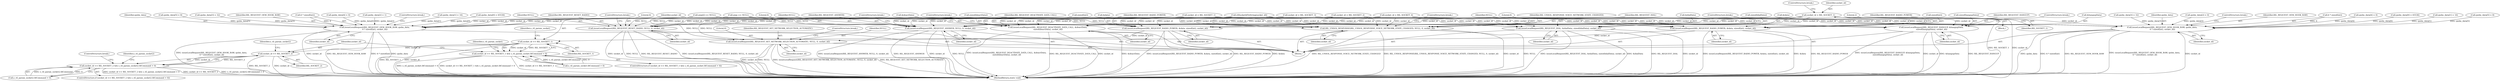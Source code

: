 digraph "0_Android_cd5f15f588a5d27e99ba12f057245bfe507f8c42@API" {
"1000344" [label="(Call,socket_id = RIL_SOCKET_1)"];
"1000377" [label="(Call,issueLocalRequest(RIL_REQUEST_RESET_RADIO, NULL, 0, socket_id))"];
"1000389" [label="(Call,issueLocalRequest(RIL_REQUEST_RADIO_POWER, &data, sizeof(int), socket_id))"];
"1000398" [label="(Call,socket_id == RIL_SOCKET_1)"];
"1000397" [label="(Call,socket_id == RIL_SOCKET_1 && s_ril_param_socket.fdCommand > 0)"];
"1000420" [label="(Call,socket_id == RIL_SOCKET_2)"];
"1000419" [label="(Call,socket_id == RIL_SOCKET_2 && s_ril_param_socket2.fdCommand > 0)"];
"1000443" [label="(Call,RIL_UNSOL_RESPONSE(RIL_UNSOL_RESPONSE_VOICE_NETWORK_STATE_CHANGED, NULL, 0, socket_id))"];
"1000482" [label="(Call,issueLocalRequest(RIL_REQUEST_OEM_HOOK_RAW, qxdm_data,\n 6 * sizeof(int), socket_id))"];
"1000524" [label="(Call,issueLocalRequest(RIL_REQUEST_OEM_HOOK_RAW, qxdm_data,\n 6 * sizeof(int), socket_id))"];
"1000539" [label="(Call,issueLocalRequest(RIL_REQUEST_RADIO_POWER, &data, sizeof(int), socket_id))"];
"1000548" [label="(Call,issueLocalRequest(RIL_REQUEST_SET_NETWORK_SELECTION_AUTOMATIC, NULL, 0, socket_id))"];
"1000557" [label="(Call,issueLocalRequest(RIL_REQUEST_DEACTIVATE_DATA_CALL, &deactData,\n sizeof(deactData), socket_id))"];
"1000596" [label="(Call,issueLocalRequest(RIL_REQUEST_DIAL, &dialData, sizeof(dialData), socket_id))"];
"1000607" [label="(Call,issueLocalRequest(RIL_REQUEST_ANSWER, NULL, 0, socket_id))"];
"1000616" [label="(Call,issueLocalRequest(RIL_REQUEST_HANGUP, &hangupData,\n sizeof(hangupData), socket_id))"];
"1000596" [label="(Call,issueLocalRequest(RIL_REQUEST_DIAL, &dialData, sizeof(dialData), socket_id))"];
"1000541" [label="(Call,&data)"];
"1000603" [label="(ControlStructure,break;)"];
"1000482" [label="(Call,issueLocalRequest(RIL_REQUEST_OEM_HOOK_RAW, qxdm_data,\n 6 * sizeof(int), socket_id))"];
"1000494" [label="(Call,qxdm_data[0] = 65536)"];
"1000452" [label="(Call,qxdm_data[0] = 65536)"];
"1000347" [label="(ControlStructure,break;)"];
"1000547" [label="(Literal,2)"];
"1000484" [label="(Identifier,qxdm_data)"];
"1000489" [label="(Identifier,socket_id)"];
"1000344" [label="(Call,socket_id = RIL_SOCKET_1)"];
"1000540" [label="(Identifier,RIL_REQUEST_RADIO_POWER)"];
"1000524" [label="(Call,issueLocalRequest(RIL_REQUEST_OEM_HOOK_RAW, qxdm_data,\n 6 * sizeof(int), socket_id))"];
"1000543" [label="(Call,sizeof(int))"];
"1000602" [label="(Identifier,socket_id)"];
"1000545" [label="(Identifier,socket_id)"];
"1000609" [label="(Identifier,NULL)"];
"1000499" [label="(Call,qxdm_data[1] = 16)"];
"1000618" [label="(Call,&hangupData)"];
"1000612" [label="(ControlStructure,break;)"];
"1000472" [label="(Call,qxdm_data[4] = 0)"];
"1000422" [label="(Identifier,RIL_SOCKET_2)"];
"1000620" [label="(Call,sizeof(hangupData))"];
"1000561" [label="(Call,sizeof(deactData))"];
"1000550" [label="(Identifier,NULL)"];
"1000616" [label="(Call,issueLocalRequest(RIL_REQUEST_HANGUP, &hangupData,\n sizeof(hangupData), socket_id))"];
"1000381" [label="(Identifier,socket_id)"];
"1000146" [label="(Call,rilSocketIdToString(socket_id))"];
"1000377" [label="(Call,issueLocalRequest(RIL_REQUEST_RESET_RADIO, NULL, 0, socket_id))"];
"1000445" [label="(Identifier,NULL)"];
"1000403" [label="(Identifier,s_ril_param_socket)"];
"1000393" [label="(Call,sizeof(int))"];
"1000446" [label="(Literal,0)"];
"1000398" [label="(Call,socket_id == RIL_SOCKET_1)"];
"1000419" [label="(Call,socket_id == RIL_SOCKET_2 && s_ril_param_socket2.fdCommand > 0)"];
"1000519" [label="(Call,qxdm_data[5] = 8)"];
"1000509" [label="(Call,qxdm_data[3] = 32)"];
"1000203" [label="(Call,args == NULL)"];
"1000551" [label="(Literal,0)"];
"1000462" [label="(Call,qxdm_data[2] = 1)"];
"1000633" [label="(MethodReturn,static void)"];
"1000607" [label="(Call,issueLocalRequest(RIL_REQUEST_ANSWER, NULL, 0, socket_id))"];
"1000617" [label="(Identifier,RIL_REQUEST_HANGUP)"];
"1000490" [label="(ControlStructure,break;)"];
"1000600" [label="(Call,sizeof(dialData))"];
"1000526" [label="(Identifier,qxdm_data)"];
"1000504" [label="(Call,qxdm_data[2] = 0)"];
"1000611" [label="(Identifier,socket_id)"];
"1000532" [label="(ControlStructure,break;)"];
"1000389" [label="(Call,issueLocalRequest(RIL_REQUEST_RADIO_POWER, &data, sizeof(int), socket_id))"];
"1000397" [label="(Call,socket_id == RIL_SOCKET_1 && s_ril_param_socket.fdCommand > 0)"];
"1000345" [label="(Identifier,socket_id)"];
"1000558" [label="(Identifier,RIL_REQUEST_DEACTIVATE_DATA_CALL)"];
"1000380" [label="(Literal,0)"];
"1000395" [label="(Identifier,socket_id)"];
"1000563" [label="(Identifier,socket_id)"];
"1000457" [label="(Call,qxdm_data[1] = 16)"];
"1000444" [label="(Identifier,RIL_UNSOL_RESPONSE_VOICE_NETWORK_STATE_CHANGED)"];
"1000622" [label="(Identifier,socket_id)"];
"1000364" [label="(Call,socket_id = RIL_SOCKET_1)"];
"1000418" [label="(ControlStructure,if (socket_id == RIL_SOCKET_2 && s_ril_param_socket2.fdCommand > 0))"];
"1000379" [label="(Identifier,NULL)"];
"1000400" [label="(Identifier,RIL_SOCKET_1)"];
"1000391" [label="(Call,&data)"];
"1000549" [label="(Identifier,RIL_REQUEST_SET_NETWORK_SELECTION_AUTOMATIC)"];
"1000548" [label="(Call,issueLocalRequest(RIL_REQUEST_SET_NETWORK_SELECTION_AUTOMATIC, NULL, 0, socket_id))"];
"1000539" [label="(Call,issueLocalRequest(RIL_REQUEST_RADIO_POWER, &data, sizeof(int), socket_id))"];
"1000623" [label="(ControlStructure,break;)"];
"1000423" [label="(Call,s_ril_param_socket2.fdCommand > 0)"];
"1000420" [label="(Call,socket_id == RIL_SOCKET_2)"];
"1000431" [label="(Identifier,s_ril_param_socket2)"];
"1000382" [label="(ControlStructure,break;)"];
"1000399" [label="(Identifier,socket_id)"];
"1000608" [label="(Identifier,RIL_REQUEST_ANSWER)"];
"1000390" [label="(Identifier,RIL_REQUEST_RADIO_POWER)"];
"1000349" [label="(Call,socket_id = RIL_SOCKET_2)"];
"1000346" [label="(Identifier,RIL_SOCKET_1)"];
"1000531" [label="(Identifier,socket_id)"];
"1000401" [label="(Call,s_ril_param_socket.fdCommand > 0)"];
"1000597" [label="(Identifier,RIL_REQUEST_DIAL)"];
"1000373" [label="(Block,)"];
"1000525" [label="(Identifier,RIL_REQUEST_OEM_HOOK_RAW)"];
"1000559" [label="(Call,&deactData)"];
"1000598" [label="(Call,&dialData)"];
"1000274" [label="(Call,args[i] == NULL)"];
"1000485" [label="(Call,6 * sizeof(int))"];
"1000448" [label="(ControlStructure,break;)"];
"1000553" [label="(ControlStructure,break;)"];
"1000527" [label="(Call,6 * sizeof(int))"];
"1000514" [label="(Call,qxdm_data[4] = 0)"];
"1000564" [label="(ControlStructure,break;)"];
"1000354" [label="(Call,socket_id = RIL_SOCKET_3)"];
"1000425" [label="(Identifier,s_ril_param_socket2)"];
"1000447" [label="(Identifier,socket_id)"];
"1000342" [label="(Block,)"];
"1000610" [label="(Literal,0)"];
"1000557" [label="(Call,issueLocalRequest(RIL_REQUEST_DEACTIVATE_DATA_CALL, &deactData,\n sizeof(deactData), socket_id))"];
"1000477" [label="(Call,qxdm_data[5] = 8)"];
"1000396" [label="(ControlStructure,if (socket_id == RIL_SOCKET_1 && s_ril_param_socket.fdCommand > 0))"];
"1000467" [label="(Call,qxdm_data[3] = 32)"];
"1000483" [label="(Identifier,RIL_REQUEST_OEM_HOOK_RAW)"];
"1000552" [label="(Identifier,socket_id)"];
"1000359" [label="(Call,socket_id = RIL_SOCKET_4)"];
"1000439" [label="(ControlStructure,break;)"];
"1000378" [label="(Identifier,RIL_REQUEST_RESET_RADIO)"];
"1000409" [label="(Identifier,s_ril_param_socket)"];
"1000421" [label="(Identifier,socket_id)"];
"1000443" [label="(Call,RIL_UNSOL_RESPONSE(RIL_UNSOL_RESPONSE_VOICE_NETWORK_STATE_CHANGED, NULL, 0, socket_id))"];
"1000344" -> "1000342"  [label="AST: "];
"1000344" -> "1000346"  [label="CFG: "];
"1000345" -> "1000344"  [label="AST: "];
"1000346" -> "1000344"  [label="AST: "];
"1000347" -> "1000344"  [label="CFG: "];
"1000344" -> "1000633"  [label="DDG: RIL_SOCKET_1"];
"1000344" -> "1000633"  [label="DDG: socket_id"];
"1000344" -> "1000377"  [label="DDG: socket_id"];
"1000344" -> "1000389"  [label="DDG: socket_id"];
"1000344" -> "1000443"  [label="DDG: socket_id"];
"1000344" -> "1000482"  [label="DDG: socket_id"];
"1000344" -> "1000524"  [label="DDG: socket_id"];
"1000344" -> "1000539"  [label="DDG: socket_id"];
"1000344" -> "1000557"  [label="DDG: socket_id"];
"1000344" -> "1000596"  [label="DDG: socket_id"];
"1000344" -> "1000607"  [label="DDG: socket_id"];
"1000344" -> "1000616"  [label="DDG: socket_id"];
"1000377" -> "1000373"  [label="AST: "];
"1000377" -> "1000381"  [label="CFG: "];
"1000378" -> "1000377"  [label="AST: "];
"1000379" -> "1000377"  [label="AST: "];
"1000380" -> "1000377"  [label="AST: "];
"1000381" -> "1000377"  [label="AST: "];
"1000382" -> "1000377"  [label="CFG: "];
"1000377" -> "1000633"  [label="DDG: issueLocalRequest(RIL_REQUEST_RESET_RADIO, NULL, 0, socket_id)"];
"1000377" -> "1000633"  [label="DDG: NULL"];
"1000377" -> "1000633"  [label="DDG: RIL_REQUEST_RESET_RADIO"];
"1000377" -> "1000633"  [label="DDG: socket_id"];
"1000274" -> "1000377"  [label="DDG: NULL"];
"1000203" -> "1000377"  [label="DDG: NULL"];
"1000364" -> "1000377"  [label="DDG: socket_id"];
"1000349" -> "1000377"  [label="DDG: socket_id"];
"1000359" -> "1000377"  [label="DDG: socket_id"];
"1000146" -> "1000377"  [label="DDG: socket_id"];
"1000354" -> "1000377"  [label="DDG: socket_id"];
"1000389" -> "1000373"  [label="AST: "];
"1000389" -> "1000395"  [label="CFG: "];
"1000390" -> "1000389"  [label="AST: "];
"1000391" -> "1000389"  [label="AST: "];
"1000393" -> "1000389"  [label="AST: "];
"1000395" -> "1000389"  [label="AST: "];
"1000399" -> "1000389"  [label="CFG: "];
"1000389" -> "1000633"  [label="DDG: issueLocalRequest(RIL_REQUEST_RADIO_POWER, &data, sizeof(int), socket_id)"];
"1000389" -> "1000633"  [label="DDG: RIL_REQUEST_RADIO_POWER"];
"1000389" -> "1000633"  [label="DDG: &data"];
"1000364" -> "1000389"  [label="DDG: socket_id"];
"1000349" -> "1000389"  [label="DDG: socket_id"];
"1000359" -> "1000389"  [label="DDG: socket_id"];
"1000146" -> "1000389"  [label="DDG: socket_id"];
"1000354" -> "1000389"  [label="DDG: socket_id"];
"1000389" -> "1000398"  [label="DDG: socket_id"];
"1000398" -> "1000397"  [label="AST: "];
"1000398" -> "1000400"  [label="CFG: "];
"1000399" -> "1000398"  [label="AST: "];
"1000400" -> "1000398"  [label="AST: "];
"1000403" -> "1000398"  [label="CFG: "];
"1000397" -> "1000398"  [label="CFG: "];
"1000398" -> "1000633"  [label="DDG: RIL_SOCKET_1"];
"1000398" -> "1000633"  [label="DDG: socket_id"];
"1000398" -> "1000397"  [label="DDG: socket_id"];
"1000398" -> "1000397"  [label="DDG: RIL_SOCKET_1"];
"1000398" -> "1000420"  [label="DDG: socket_id"];
"1000397" -> "1000396"  [label="AST: "];
"1000397" -> "1000401"  [label="CFG: "];
"1000401" -> "1000397"  [label="AST: "];
"1000409" -> "1000397"  [label="CFG: "];
"1000421" -> "1000397"  [label="CFG: "];
"1000397" -> "1000633"  [label="DDG: socket_id == RIL_SOCKET_1 && s_ril_param_socket.fdCommand > 0"];
"1000397" -> "1000633"  [label="DDG: socket_id == RIL_SOCKET_1"];
"1000397" -> "1000633"  [label="DDG: s_ril_param_socket.fdCommand > 0"];
"1000401" -> "1000397"  [label="DDG: s_ril_param_socket.fdCommand"];
"1000401" -> "1000397"  [label="DDG: 0"];
"1000420" -> "1000419"  [label="AST: "];
"1000420" -> "1000422"  [label="CFG: "];
"1000421" -> "1000420"  [label="AST: "];
"1000422" -> "1000420"  [label="AST: "];
"1000425" -> "1000420"  [label="CFG: "];
"1000419" -> "1000420"  [label="CFG: "];
"1000420" -> "1000633"  [label="DDG: RIL_SOCKET_2"];
"1000420" -> "1000633"  [label="DDG: socket_id"];
"1000420" -> "1000419"  [label="DDG: socket_id"];
"1000420" -> "1000419"  [label="DDG: RIL_SOCKET_2"];
"1000419" -> "1000418"  [label="AST: "];
"1000419" -> "1000423"  [label="CFG: "];
"1000423" -> "1000419"  [label="AST: "];
"1000431" -> "1000419"  [label="CFG: "];
"1000439" -> "1000419"  [label="CFG: "];
"1000419" -> "1000633"  [label="DDG: socket_id == RIL_SOCKET_2"];
"1000419" -> "1000633"  [label="DDG: s_ril_param_socket2.fdCommand > 0"];
"1000419" -> "1000633"  [label="DDG: socket_id == RIL_SOCKET_2 && s_ril_param_socket2.fdCommand > 0"];
"1000423" -> "1000419"  [label="DDG: s_ril_param_socket2.fdCommand"];
"1000423" -> "1000419"  [label="DDG: 0"];
"1000443" -> "1000373"  [label="AST: "];
"1000443" -> "1000447"  [label="CFG: "];
"1000444" -> "1000443"  [label="AST: "];
"1000445" -> "1000443"  [label="AST: "];
"1000446" -> "1000443"  [label="AST: "];
"1000447" -> "1000443"  [label="AST: "];
"1000448" -> "1000443"  [label="CFG: "];
"1000443" -> "1000633"  [label="DDG: RIL_UNSOL_RESPONSE(RIL_UNSOL_RESPONSE_VOICE_NETWORK_STATE_CHANGED, NULL, 0, socket_id)"];
"1000443" -> "1000633"  [label="DDG: socket_id"];
"1000443" -> "1000633"  [label="DDG: NULL"];
"1000443" -> "1000633"  [label="DDG: RIL_UNSOL_RESPONSE_VOICE_NETWORK_STATE_CHANGED"];
"1000274" -> "1000443"  [label="DDG: NULL"];
"1000203" -> "1000443"  [label="DDG: NULL"];
"1000364" -> "1000443"  [label="DDG: socket_id"];
"1000349" -> "1000443"  [label="DDG: socket_id"];
"1000359" -> "1000443"  [label="DDG: socket_id"];
"1000146" -> "1000443"  [label="DDG: socket_id"];
"1000354" -> "1000443"  [label="DDG: socket_id"];
"1000482" -> "1000373"  [label="AST: "];
"1000482" -> "1000489"  [label="CFG: "];
"1000483" -> "1000482"  [label="AST: "];
"1000484" -> "1000482"  [label="AST: "];
"1000485" -> "1000482"  [label="AST: "];
"1000489" -> "1000482"  [label="AST: "];
"1000490" -> "1000482"  [label="CFG: "];
"1000482" -> "1000633"  [label="DDG: socket_id"];
"1000482" -> "1000633"  [label="DDG: RIL_REQUEST_OEM_HOOK_RAW"];
"1000482" -> "1000633"  [label="DDG: 6 * sizeof(int)"];
"1000482" -> "1000633"  [label="DDG: qxdm_data"];
"1000482" -> "1000633"  [label="DDG: issueLocalRequest(RIL_REQUEST_OEM_HOOK_RAW, qxdm_data,\n 6 * sizeof(int), socket_id)"];
"1000467" -> "1000482"  [label="DDG: qxdm_data[3]"];
"1000462" -> "1000482"  [label="DDG: qxdm_data[2]"];
"1000452" -> "1000482"  [label="DDG: qxdm_data[0]"];
"1000472" -> "1000482"  [label="DDG: qxdm_data[4]"];
"1000457" -> "1000482"  [label="DDG: qxdm_data[1]"];
"1000477" -> "1000482"  [label="DDG: qxdm_data[5]"];
"1000485" -> "1000482"  [label="DDG: 6"];
"1000364" -> "1000482"  [label="DDG: socket_id"];
"1000349" -> "1000482"  [label="DDG: socket_id"];
"1000359" -> "1000482"  [label="DDG: socket_id"];
"1000146" -> "1000482"  [label="DDG: socket_id"];
"1000354" -> "1000482"  [label="DDG: socket_id"];
"1000524" -> "1000373"  [label="AST: "];
"1000524" -> "1000531"  [label="CFG: "];
"1000525" -> "1000524"  [label="AST: "];
"1000526" -> "1000524"  [label="AST: "];
"1000527" -> "1000524"  [label="AST: "];
"1000531" -> "1000524"  [label="AST: "];
"1000532" -> "1000524"  [label="CFG: "];
"1000524" -> "1000633"  [label="DDG: RIL_REQUEST_OEM_HOOK_RAW"];
"1000524" -> "1000633"  [label="DDG: issueLocalRequest(RIL_REQUEST_OEM_HOOK_RAW, qxdm_data,\n 6 * sizeof(int), socket_id)"];
"1000524" -> "1000633"  [label="DDG: socket_id"];
"1000524" -> "1000633"  [label="DDG: qxdm_data"];
"1000524" -> "1000633"  [label="DDG: 6 * sizeof(int)"];
"1000519" -> "1000524"  [label="DDG: qxdm_data[5]"];
"1000514" -> "1000524"  [label="DDG: qxdm_data[4]"];
"1000494" -> "1000524"  [label="DDG: qxdm_data[0]"];
"1000499" -> "1000524"  [label="DDG: qxdm_data[1]"];
"1000504" -> "1000524"  [label="DDG: qxdm_data[2]"];
"1000509" -> "1000524"  [label="DDG: qxdm_data[3]"];
"1000527" -> "1000524"  [label="DDG: 6"];
"1000364" -> "1000524"  [label="DDG: socket_id"];
"1000349" -> "1000524"  [label="DDG: socket_id"];
"1000359" -> "1000524"  [label="DDG: socket_id"];
"1000146" -> "1000524"  [label="DDG: socket_id"];
"1000354" -> "1000524"  [label="DDG: socket_id"];
"1000539" -> "1000373"  [label="AST: "];
"1000539" -> "1000545"  [label="CFG: "];
"1000540" -> "1000539"  [label="AST: "];
"1000541" -> "1000539"  [label="AST: "];
"1000543" -> "1000539"  [label="AST: "];
"1000545" -> "1000539"  [label="AST: "];
"1000547" -> "1000539"  [label="CFG: "];
"1000539" -> "1000633"  [label="DDG: RIL_REQUEST_RADIO_POWER"];
"1000539" -> "1000633"  [label="DDG: issueLocalRequest(RIL_REQUEST_RADIO_POWER, &data, sizeof(int), socket_id)"];
"1000539" -> "1000633"  [label="DDG: &data"];
"1000364" -> "1000539"  [label="DDG: socket_id"];
"1000349" -> "1000539"  [label="DDG: socket_id"];
"1000359" -> "1000539"  [label="DDG: socket_id"];
"1000146" -> "1000539"  [label="DDG: socket_id"];
"1000354" -> "1000539"  [label="DDG: socket_id"];
"1000539" -> "1000548"  [label="DDG: socket_id"];
"1000548" -> "1000373"  [label="AST: "];
"1000548" -> "1000552"  [label="CFG: "];
"1000549" -> "1000548"  [label="AST: "];
"1000550" -> "1000548"  [label="AST: "];
"1000551" -> "1000548"  [label="AST: "];
"1000552" -> "1000548"  [label="AST: "];
"1000553" -> "1000548"  [label="CFG: "];
"1000548" -> "1000633"  [label="DDG: NULL"];
"1000548" -> "1000633"  [label="DDG: issueLocalRequest(RIL_REQUEST_SET_NETWORK_SELECTION_AUTOMATIC, NULL, 0, socket_id)"];
"1000548" -> "1000633"  [label="DDG: RIL_REQUEST_SET_NETWORK_SELECTION_AUTOMATIC"];
"1000548" -> "1000633"  [label="DDG: socket_id"];
"1000274" -> "1000548"  [label="DDG: NULL"];
"1000203" -> "1000548"  [label="DDG: NULL"];
"1000557" -> "1000373"  [label="AST: "];
"1000557" -> "1000563"  [label="CFG: "];
"1000558" -> "1000557"  [label="AST: "];
"1000559" -> "1000557"  [label="AST: "];
"1000561" -> "1000557"  [label="AST: "];
"1000563" -> "1000557"  [label="AST: "];
"1000564" -> "1000557"  [label="CFG: "];
"1000557" -> "1000633"  [label="DDG: socket_id"];
"1000557" -> "1000633"  [label="DDG: issueLocalRequest(RIL_REQUEST_DEACTIVATE_DATA_CALL, &deactData,\n sizeof(deactData), socket_id)"];
"1000557" -> "1000633"  [label="DDG: RIL_REQUEST_DEACTIVATE_DATA_CALL"];
"1000557" -> "1000633"  [label="DDG: &deactData"];
"1000364" -> "1000557"  [label="DDG: socket_id"];
"1000349" -> "1000557"  [label="DDG: socket_id"];
"1000359" -> "1000557"  [label="DDG: socket_id"];
"1000146" -> "1000557"  [label="DDG: socket_id"];
"1000354" -> "1000557"  [label="DDG: socket_id"];
"1000596" -> "1000373"  [label="AST: "];
"1000596" -> "1000602"  [label="CFG: "];
"1000597" -> "1000596"  [label="AST: "];
"1000598" -> "1000596"  [label="AST: "];
"1000600" -> "1000596"  [label="AST: "];
"1000602" -> "1000596"  [label="AST: "];
"1000603" -> "1000596"  [label="CFG: "];
"1000596" -> "1000633"  [label="DDG: &dialData"];
"1000596" -> "1000633"  [label="DDG: RIL_REQUEST_DIAL"];
"1000596" -> "1000633"  [label="DDG: socket_id"];
"1000596" -> "1000633"  [label="DDG: issueLocalRequest(RIL_REQUEST_DIAL, &dialData, sizeof(dialData), socket_id)"];
"1000364" -> "1000596"  [label="DDG: socket_id"];
"1000349" -> "1000596"  [label="DDG: socket_id"];
"1000359" -> "1000596"  [label="DDG: socket_id"];
"1000146" -> "1000596"  [label="DDG: socket_id"];
"1000354" -> "1000596"  [label="DDG: socket_id"];
"1000607" -> "1000373"  [label="AST: "];
"1000607" -> "1000611"  [label="CFG: "];
"1000608" -> "1000607"  [label="AST: "];
"1000609" -> "1000607"  [label="AST: "];
"1000610" -> "1000607"  [label="AST: "];
"1000611" -> "1000607"  [label="AST: "];
"1000612" -> "1000607"  [label="CFG: "];
"1000607" -> "1000633"  [label="DDG: issueLocalRequest(RIL_REQUEST_ANSWER, NULL, 0, socket_id)"];
"1000607" -> "1000633"  [label="DDG: RIL_REQUEST_ANSWER"];
"1000607" -> "1000633"  [label="DDG: socket_id"];
"1000607" -> "1000633"  [label="DDG: NULL"];
"1000274" -> "1000607"  [label="DDG: NULL"];
"1000203" -> "1000607"  [label="DDG: NULL"];
"1000364" -> "1000607"  [label="DDG: socket_id"];
"1000349" -> "1000607"  [label="DDG: socket_id"];
"1000359" -> "1000607"  [label="DDG: socket_id"];
"1000146" -> "1000607"  [label="DDG: socket_id"];
"1000354" -> "1000607"  [label="DDG: socket_id"];
"1000616" -> "1000373"  [label="AST: "];
"1000616" -> "1000622"  [label="CFG: "];
"1000617" -> "1000616"  [label="AST: "];
"1000618" -> "1000616"  [label="AST: "];
"1000620" -> "1000616"  [label="AST: "];
"1000622" -> "1000616"  [label="AST: "];
"1000623" -> "1000616"  [label="CFG: "];
"1000616" -> "1000633"  [label="DDG: socket_id"];
"1000616" -> "1000633"  [label="DDG: &hangupData"];
"1000616" -> "1000633"  [label="DDG: RIL_REQUEST_HANGUP"];
"1000616" -> "1000633"  [label="DDG: issueLocalRequest(RIL_REQUEST_HANGUP, &hangupData,\n sizeof(hangupData), socket_id)"];
"1000364" -> "1000616"  [label="DDG: socket_id"];
"1000349" -> "1000616"  [label="DDG: socket_id"];
"1000359" -> "1000616"  [label="DDG: socket_id"];
"1000146" -> "1000616"  [label="DDG: socket_id"];
"1000354" -> "1000616"  [label="DDG: socket_id"];
}
